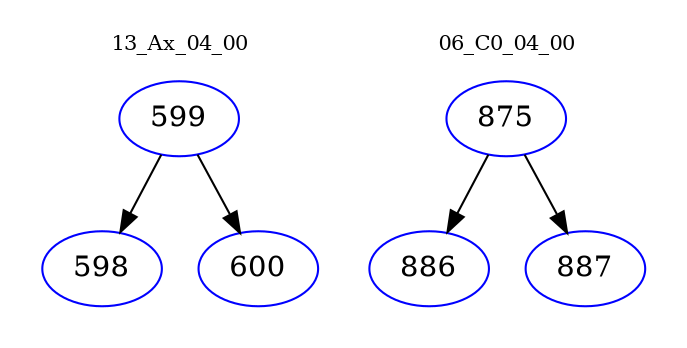 digraph{
subgraph cluster_0 {
color = white
label = "13_Ax_04_00";
fontsize=10;
T0_599 [label="599", color="blue"]
T0_599 -> T0_598 [color="black"]
T0_598 [label="598", color="blue"]
T0_599 -> T0_600 [color="black"]
T0_600 [label="600", color="blue"]
}
subgraph cluster_1 {
color = white
label = "06_C0_04_00";
fontsize=10;
T1_875 [label="875", color="blue"]
T1_875 -> T1_886 [color="black"]
T1_886 [label="886", color="blue"]
T1_875 -> T1_887 [color="black"]
T1_887 [label="887", color="blue"]
}
}
